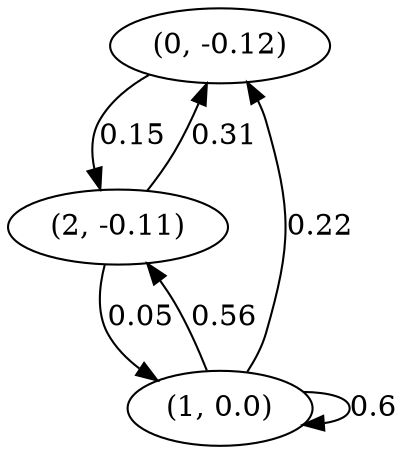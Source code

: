 digraph {
    0 [ label = "(0, -0.12)" ]
    1 [ label = "(1, 0.0)" ]
    2 [ label = "(2, -0.11)" ]
    1 -> 1 [ label = "0.6" ]
    1 -> 0 [ label = "0.22" ]
    2 -> 0 [ label = "0.31" ]
    2 -> 1 [ label = "0.05" ]
    0 -> 2 [ label = "0.15" ]
    1 -> 2 [ label = "0.56" ]
}

